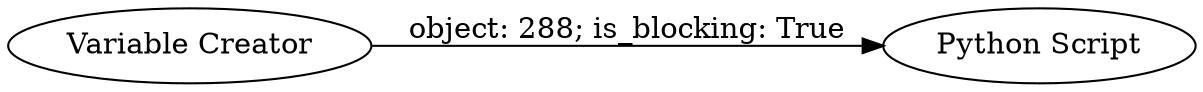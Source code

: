 digraph {
	"-5671100423418151554_6" [label="Python Script"]
	"-5671100423418151554_5" [label="Variable Creator"]
	"-5671100423418151554_5" -> "-5671100423418151554_6" [label="object: 288; is_blocking: True"]
	rankdir=LR
}
